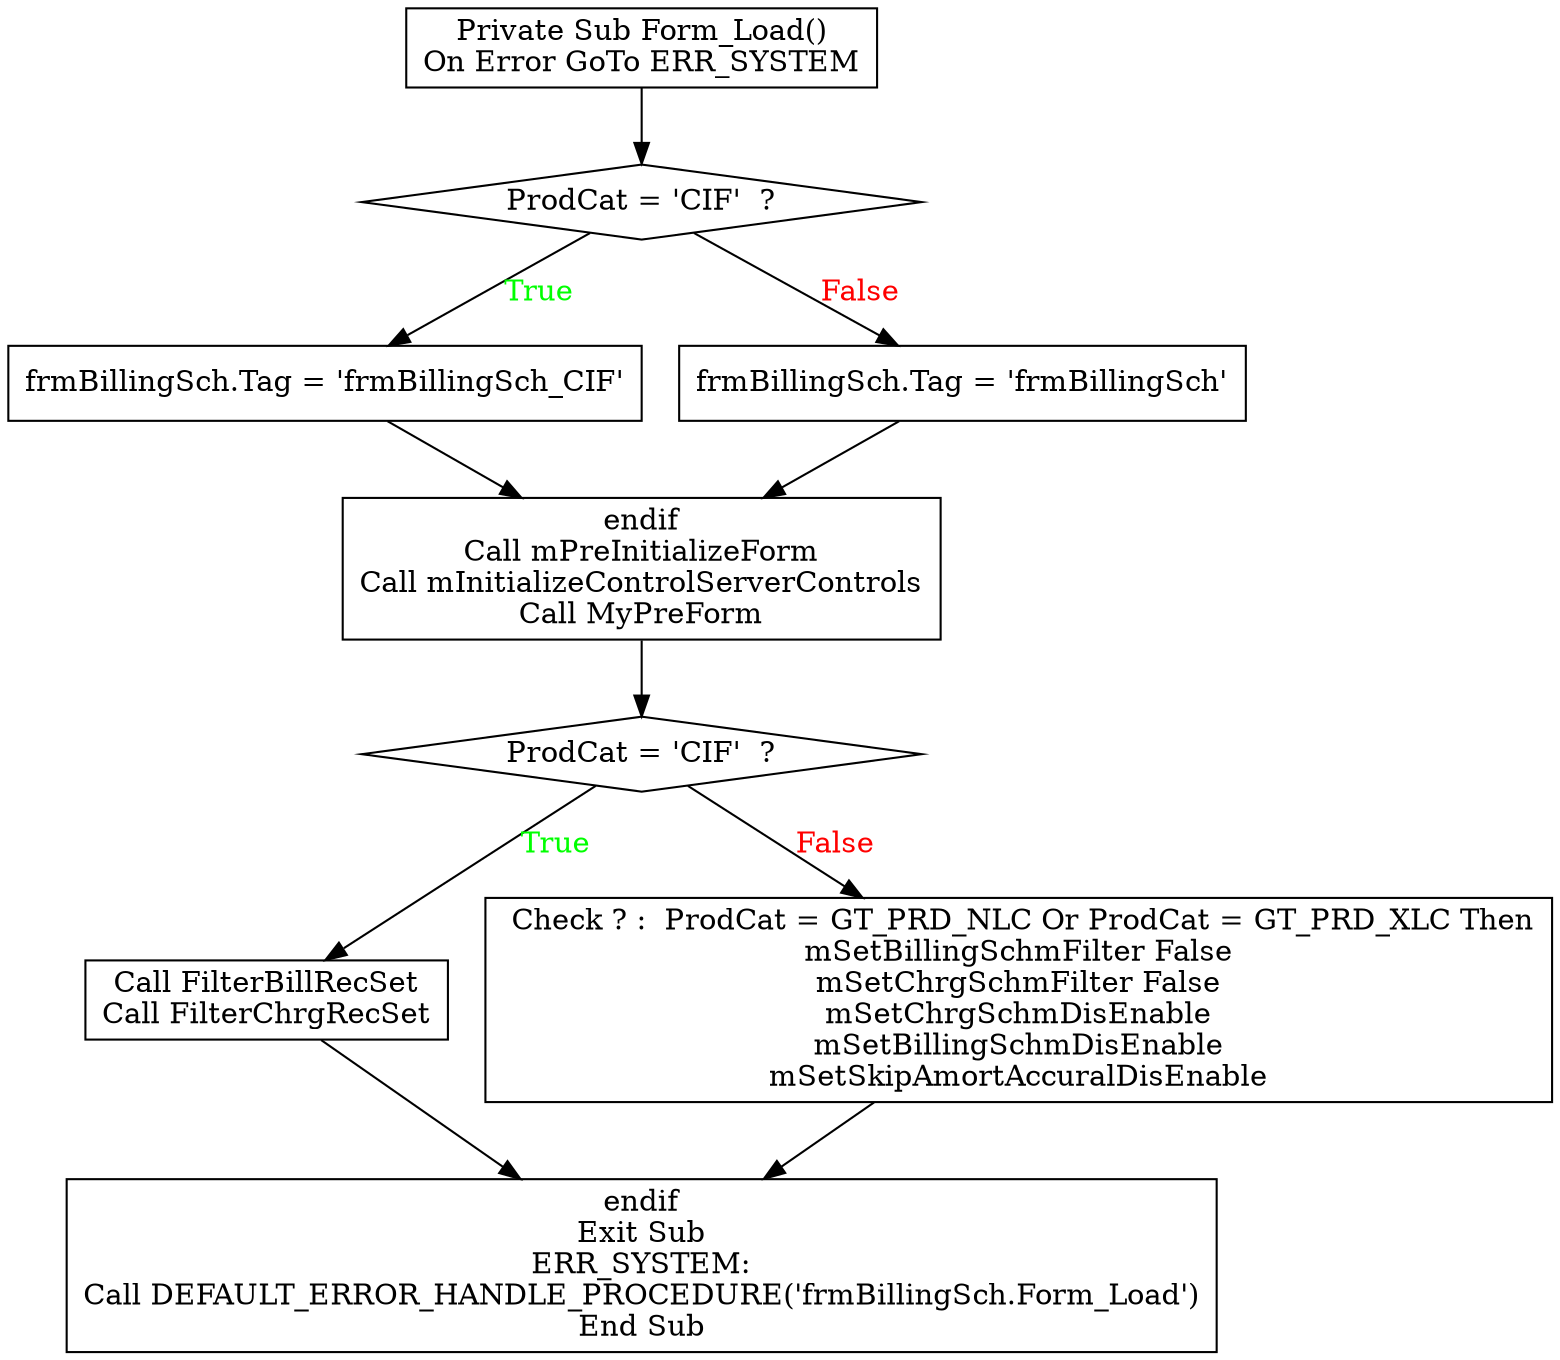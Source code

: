 digraph G{
Node_1 [ label ="Private Sub Form_Load()\nOn Error GoTo ERR_SYSTEM",shape="box"];
Node_2 [ label ="ProdCat = 'CIF'  ?",shape="diamond"];
Node_3 [ label ="frmBillingSch.Tag = 'frmBillingSch_CIF'",shape="box"];
Node_4 [ label ="frmBillingSch.Tag = 'frmBillingSch'",shape="box"];
Node_5 [ label ="endif\nCall mPreInitializeForm\nCall mInitializeControlServerControls\nCall MyPreForm",shape="box"];
Node_6 [ label ="ProdCat = 'CIF'  ?",shape="diamond"];
Node_7 [ label ="Call FilterBillRecSet\nCall FilterChrgRecSet",shape="box"];
Node_8 [ label =" Check ? :  ProdCat = GT_PRD_NLC Or ProdCat = GT_PRD_XLC Then\nmSetBillingSchmFilter False\nmSetChrgSchmFilter False\nmSetChrgSchmDisEnable\nmSetBillingSchmDisEnable\nmSetSkipAmortAccuralDisEnable",shape="box"];
Node_9 [ label ="endif\nExit Sub\nERR_SYSTEM:\nCall DEFAULT_ERROR_HANDLE_PROCEDURE('frmBillingSch.Form_Load')\nEnd Sub",shape="box"];
Node_2 -> Node_3 [label="True",fontcolor="GREEN"];
Node_1 -> Node_2;
Node_2 -> Node_4 [label="False",fontcolor="RED"];
Node_3 -> Node_5;
Node_4 -> Node_5;
Node_6 -> Node_7 [label="True",fontcolor="GREEN"];
Node_5 -> Node_6;
Node_6 -> Node_8 [label="False",fontcolor="RED"];
Node_7 -> Node_9;
Node_8 -> Node_9;
}
